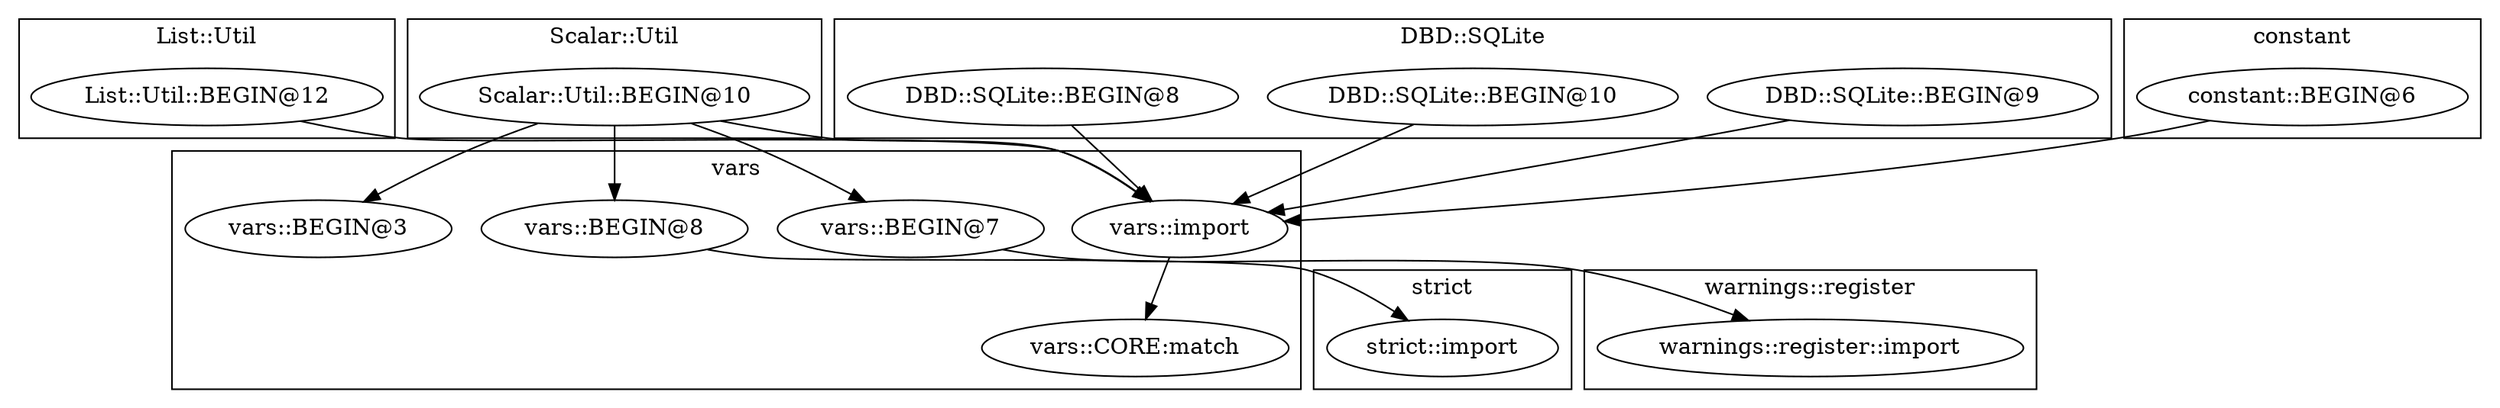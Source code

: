 digraph {
graph [overlap=false]
subgraph cluster_List_Util {
	label="List::Util";
	"List::Util::BEGIN@12";
}
subgraph cluster_vars {
	label="vars";
	"vars::BEGIN@3";
	"vars::BEGIN@8";
	"vars::import";
	"vars::CORE:match";
	"vars::BEGIN@7";
}
subgraph cluster_strict {
	label="strict";
	"strict::import";
}
subgraph cluster_Scalar_Util {
	label="Scalar::Util";
	"Scalar::Util::BEGIN@10";
}
subgraph cluster_DBD_SQLite {
	label="DBD::SQLite";
	"DBD::SQLite::BEGIN@9";
	"DBD::SQLite::BEGIN@10";
	"DBD::SQLite::BEGIN@8";
}
subgraph cluster_constant {
	label="constant";
	"constant::BEGIN@6";
}
subgraph cluster_warnings_register {
	label="warnings::register";
	"warnings::register::import";
}
"Scalar::Util::BEGIN@10" -> "vars::BEGIN@8";
"DBD::SQLite::BEGIN@9" -> "vars::import";
"List::Util::BEGIN@12" -> "vars::import";
"DBD::SQLite::BEGIN@10" -> "vars::import";
"DBD::SQLite::BEGIN@8" -> "vars::import";
"Scalar::Util::BEGIN@10" -> "vars::import";
"constant::BEGIN@6" -> "vars::import";
"vars::import" -> "vars::CORE:match";
"Scalar::Util::BEGIN@10" -> "vars::BEGIN@3";
"vars::BEGIN@8" -> "strict::import";
"Scalar::Util::BEGIN@10" -> "vars::BEGIN@7";
"vars::BEGIN@7" -> "warnings::register::import";
}
